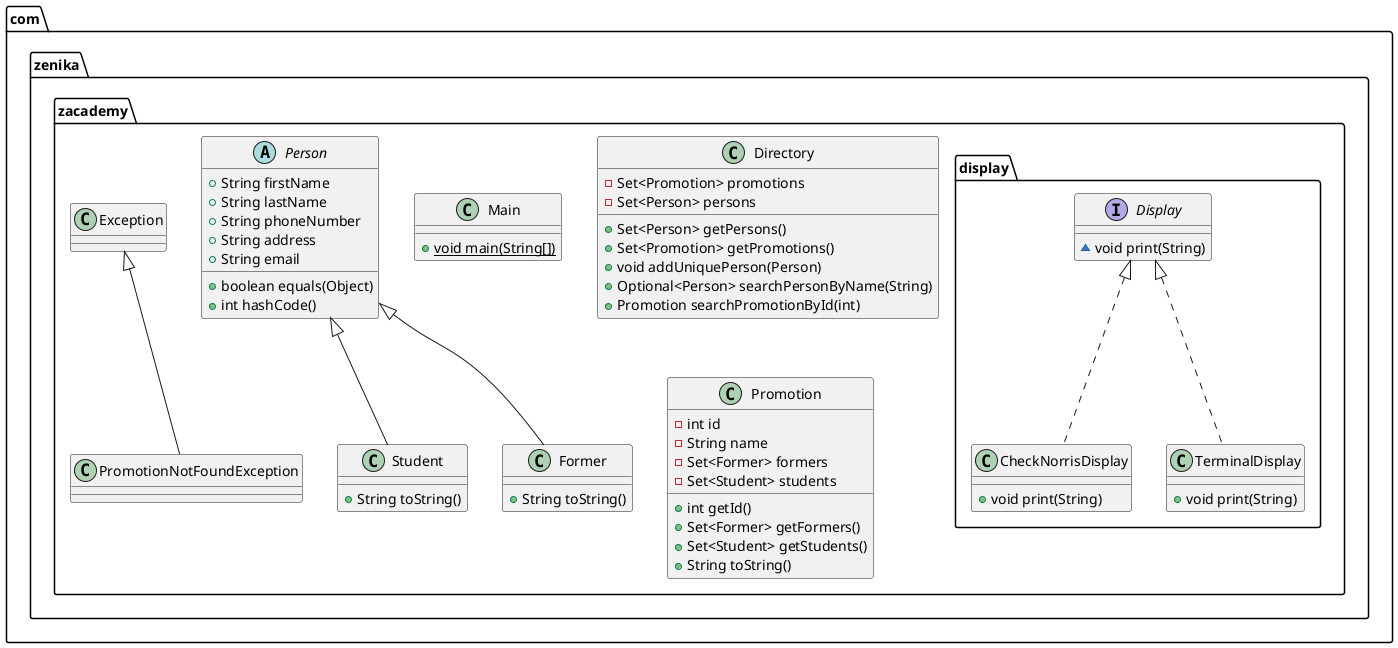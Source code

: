 @startuml
class com.zenika.zacademy.Main {
+ {static} void main(String[])
}
abstract class com.zenika.zacademy.Person {
+ String firstName
+ String lastName
+ String phoneNumber
+ String address
+ String email
+ boolean equals(Object)
+ int hashCode()
}
class com.zenika.zacademy.Student {
+ String toString()
}
class com.zenika.zacademy.PromotionNotFoundException {
}
class com.zenika.zacademy.display.CheckNorrisDisplay {
+ void print(String)
}
class com.zenika.zacademy.Former {
+ String toString()
}
interface com.zenika.zacademy.display.Display {
~ void print(String)
}
class com.zenika.zacademy.Directory {
- Set<Promotion> promotions
- Set<Person> persons
+ Set<Person> getPersons()
+ Set<Promotion> getPromotions()
+ void addUniquePerson(Person)
+ Optional<Person> searchPersonByName(String)
+ Promotion searchPromotionById(int)
}
class com.zenika.zacademy.Promotion {
- int id
- String name
- Set<Former> formers
- Set<Student> students
+ int getId()
+ Set<Former> getFormers()
+ Set<Student> getStudents()
+ String toString()
}
class com.zenika.zacademy.display.TerminalDisplay {
+ void print(String)
}


com.zenika.zacademy.Person <|-- com.zenika.zacademy.Student
com.zenika.zacademy.Exception <|-- com.zenika.zacademy.PromotionNotFoundException
com.zenika.zacademy.display.Display <|.. com.zenika.zacademy.display.CheckNorrisDisplay
com.zenika.zacademy.Person <|-- com.zenika.zacademy.Former
com.zenika.zacademy.display.Display <|.. com.zenika.zacademy.display.TerminalDisplay
@enduml